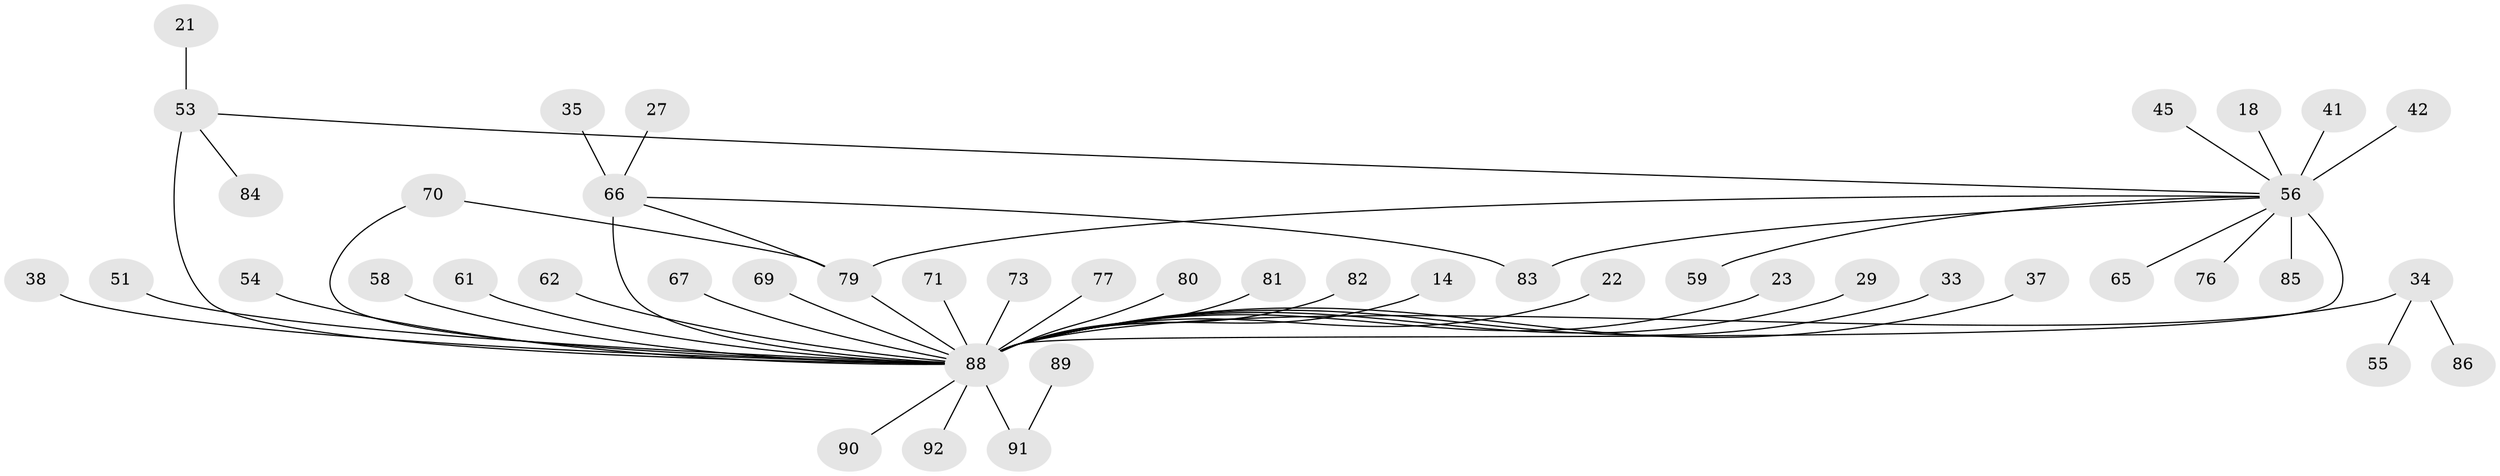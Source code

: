 // original degree distribution, {19: 0.010869565217391304, 7: 0.021739130434782608, 13: 0.010869565217391304, 14: 0.010869565217391304, 6: 0.03260869565217391, 16: 0.010869565217391304, 11: 0.010869565217391304, 1: 0.4891304347826087, 5: 0.010869565217391304, 3: 0.06521739130434782, 2: 0.2391304347826087, 9: 0.010869565217391304, 4: 0.07608695652173914}
// Generated by graph-tools (version 1.1) at 2025/48/03/09/25 04:48:39]
// undirected, 46 vertices, 50 edges
graph export_dot {
graph [start="1"]
  node [color=gray90,style=filled];
  14;
  18;
  21;
  22;
  23;
  27;
  29;
  33 [super="+19"];
  34 [super="+8"];
  35;
  37;
  38;
  41;
  42;
  45;
  51 [super="+31"];
  53 [super="+2+10+24"];
  54;
  55;
  56 [super="+36+26+12"];
  58;
  59;
  61;
  62;
  65;
  66 [super="+7"];
  67;
  69;
  70 [super="+40"];
  71;
  73 [super="+57"];
  76;
  77;
  79 [super="+28+16+15+49"];
  80;
  81 [super="+46"];
  82;
  83 [super="+68+78"];
  84;
  85;
  86 [super="+75"];
  88 [super="+9+13+43+20+63+74+72+17+87"];
  89;
  90;
  91 [super="+39"];
  92 [super="+64"];
  14 -- 88 [weight=2];
  18 -- 56;
  21 -- 53 [weight=2];
  22 -- 88;
  23 -- 88;
  27 -- 66;
  29 -- 88;
  33 -- 88;
  34 -- 88 [weight=3];
  34 -- 86;
  34 -- 55;
  35 -- 66;
  37 -- 88;
  38 -- 88;
  41 -- 56;
  42 -- 56;
  45 -- 56;
  51 -- 88;
  53 -- 84;
  53 -- 88 [weight=7];
  53 -- 56 [weight=3];
  54 -- 88;
  56 -- 88 [weight=8];
  56 -- 85;
  56 -- 65;
  56 -- 76;
  56 -- 79;
  56 -- 59;
  56 -- 83;
  58 -- 88;
  61 -- 88;
  62 -- 88;
  66 -- 88 [weight=5];
  66 -- 79 [weight=3];
  66 -- 83;
  67 -- 88;
  69 -- 88;
  70 -- 79;
  70 -- 88;
  71 -- 88;
  73 -- 88;
  77 -- 88;
  79 -- 88;
  80 -- 88;
  81 -- 88;
  82 -- 88;
  88 -- 91 [weight=3];
  88 -- 90;
  88 -- 92;
  89 -- 91;
}
